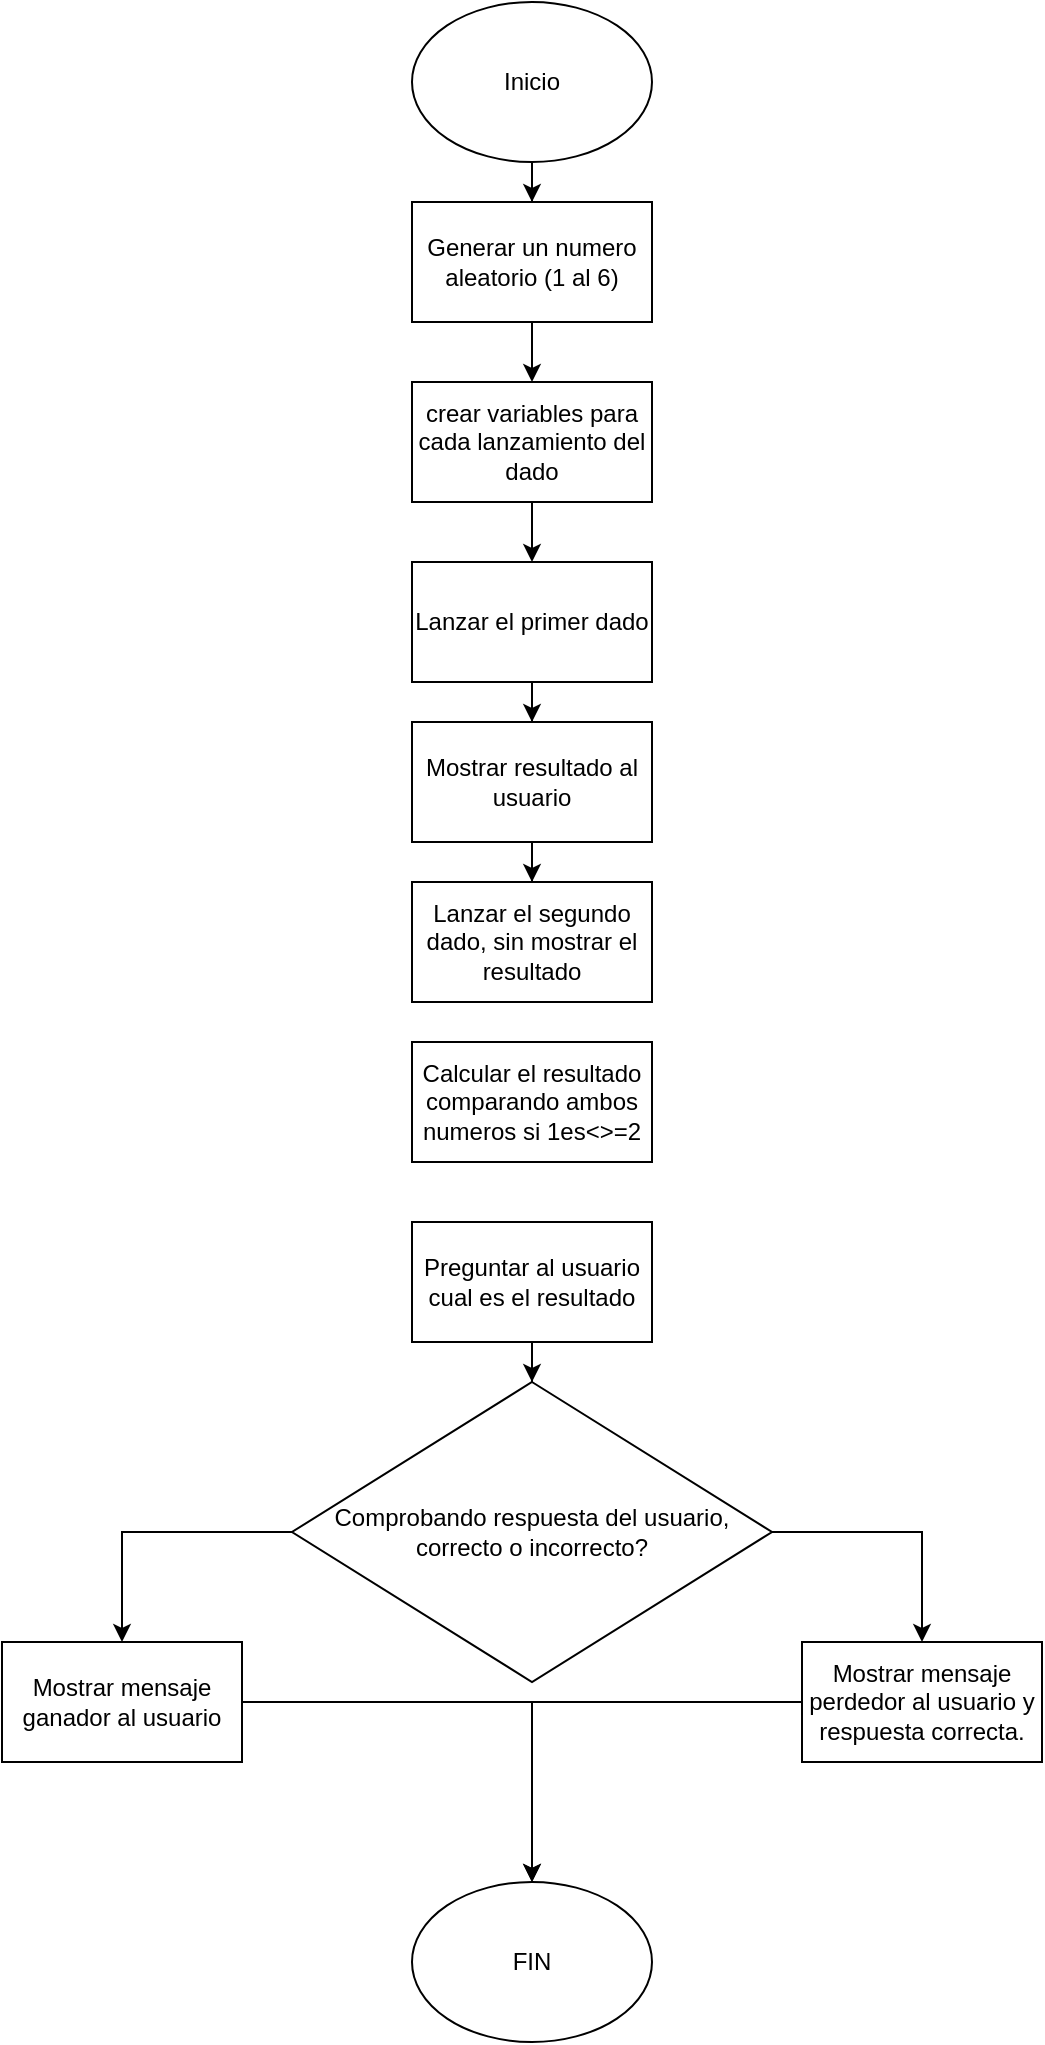 <mxfile version="26.2.8">
  <diagram name="Page-1" id="3uAM3gL5FD7uEbt0OLU6">
    <mxGraphModel dx="1006" dy="2857" grid="1" gridSize="10" guides="1" tooltips="1" connect="1" arrows="1" fold="1" page="1" pageScale="1" pageWidth="850" pageHeight="1100" math="0" shadow="0">
      <root>
        <mxCell id="0" />
        <mxCell id="1" parent="0" />
        <mxCell id="dSDTKzQYNuV-XdGLNCFi-4" value="" style="edgeStyle=orthogonalEdgeStyle;rounded=0;orthogonalLoop=1;jettySize=auto;html=1;" edge="1" parent="1" source="dSDTKzQYNuV-XdGLNCFi-1" target="dSDTKzQYNuV-XdGLNCFi-3">
          <mxGeometry relative="1" as="geometry" />
        </mxCell>
        <mxCell id="dSDTKzQYNuV-XdGLNCFi-1" value="Inicio" style="ellipse;whiteSpace=wrap;html=1;" vertex="1" parent="1">
          <mxGeometry x="365" y="-2180" width="120" height="80" as="geometry" />
        </mxCell>
        <mxCell id="dSDTKzQYNuV-XdGLNCFi-6" value="" style="edgeStyle=orthogonalEdgeStyle;rounded=0;orthogonalLoop=1;jettySize=auto;html=1;" edge="1" parent="1" source="dSDTKzQYNuV-XdGLNCFi-3" target="dSDTKzQYNuV-XdGLNCFi-5">
          <mxGeometry relative="1" as="geometry" />
        </mxCell>
        <mxCell id="dSDTKzQYNuV-XdGLNCFi-3" value="Generar un numero aleatorio (1 al 6)" style="rounded=0;whiteSpace=wrap;html=1;" vertex="1" parent="1">
          <mxGeometry x="365" y="-2080" width="120" height="60" as="geometry" />
        </mxCell>
        <mxCell id="dSDTKzQYNuV-XdGLNCFi-8" value="" style="edgeStyle=orthogonalEdgeStyle;rounded=0;orthogonalLoop=1;jettySize=auto;html=1;" edge="1" parent="1" source="dSDTKzQYNuV-XdGLNCFi-5" target="dSDTKzQYNuV-XdGLNCFi-7">
          <mxGeometry relative="1" as="geometry" />
        </mxCell>
        <mxCell id="dSDTKzQYNuV-XdGLNCFi-5" value="crear variables para cada lanzamiento del dado" style="rounded=0;whiteSpace=wrap;html=1;" vertex="1" parent="1">
          <mxGeometry x="365" y="-1990" width="120" height="60" as="geometry" />
        </mxCell>
        <mxCell id="dSDTKzQYNuV-XdGLNCFi-10" value="" style="edgeStyle=orthogonalEdgeStyle;rounded=0;orthogonalLoop=1;jettySize=auto;html=1;" edge="1" parent="1" source="dSDTKzQYNuV-XdGLNCFi-7" target="dSDTKzQYNuV-XdGLNCFi-9">
          <mxGeometry relative="1" as="geometry" />
        </mxCell>
        <mxCell id="dSDTKzQYNuV-XdGLNCFi-7" value="Lanzar el primer dado" style="rounded=0;whiteSpace=wrap;html=1;" vertex="1" parent="1">
          <mxGeometry x="365" y="-1900" width="120" height="60" as="geometry" />
        </mxCell>
        <mxCell id="dSDTKzQYNuV-XdGLNCFi-12" value="" style="edgeStyle=orthogonalEdgeStyle;rounded=0;orthogonalLoop=1;jettySize=auto;html=1;" edge="1" parent="1" source="dSDTKzQYNuV-XdGLNCFi-9" target="dSDTKzQYNuV-XdGLNCFi-11">
          <mxGeometry relative="1" as="geometry" />
        </mxCell>
        <mxCell id="dSDTKzQYNuV-XdGLNCFi-9" value="Mostrar resultado al usuario" style="rounded=0;whiteSpace=wrap;html=1;" vertex="1" parent="1">
          <mxGeometry x="365" y="-1820" width="120" height="60" as="geometry" />
        </mxCell>
        <mxCell id="dSDTKzQYNuV-XdGLNCFi-11" value="Lanzar el segundo dado, sin mostrar el resultado" style="rounded=0;whiteSpace=wrap;html=1;" vertex="1" parent="1">
          <mxGeometry x="365" y="-1740" width="120" height="60" as="geometry" />
        </mxCell>
        <mxCell id="dSDTKzQYNuV-XdGLNCFi-13" value="Calcular el resultado comparando ambos numeros si 1es&amp;lt;&amp;gt;=2" style="rounded=0;whiteSpace=wrap;html=1;" vertex="1" parent="1">
          <mxGeometry x="365" y="-1660" width="120" height="60" as="geometry" />
        </mxCell>
        <mxCell id="dSDTKzQYNuV-XdGLNCFi-17" value="" style="edgeStyle=orthogonalEdgeStyle;rounded=0;orthogonalLoop=1;jettySize=auto;html=1;" edge="1" parent="1" source="dSDTKzQYNuV-XdGLNCFi-14" target="dSDTKzQYNuV-XdGLNCFi-16">
          <mxGeometry relative="1" as="geometry" />
        </mxCell>
        <mxCell id="dSDTKzQYNuV-XdGLNCFi-14" value="Preguntar al usuario cual es el resultado" style="rounded=0;whiteSpace=wrap;html=1;" vertex="1" parent="1">
          <mxGeometry x="365" y="-1570" width="120" height="60" as="geometry" />
        </mxCell>
        <mxCell id="dSDTKzQYNuV-XdGLNCFi-21" style="edgeStyle=orthogonalEdgeStyle;rounded=0;orthogonalLoop=1;jettySize=auto;html=1;entryX=0.5;entryY=0;entryDx=0;entryDy=0;" edge="1" parent="1" source="dSDTKzQYNuV-XdGLNCFi-16" target="dSDTKzQYNuV-XdGLNCFi-19">
          <mxGeometry relative="1" as="geometry" />
        </mxCell>
        <mxCell id="dSDTKzQYNuV-XdGLNCFi-22" style="edgeStyle=orthogonalEdgeStyle;rounded=0;orthogonalLoop=1;jettySize=auto;html=1;exitX=1;exitY=0.5;exitDx=0;exitDy=0;entryX=0.5;entryY=0;entryDx=0;entryDy=0;" edge="1" parent="1" source="dSDTKzQYNuV-XdGLNCFi-16" target="dSDTKzQYNuV-XdGLNCFi-20">
          <mxGeometry relative="1" as="geometry" />
        </mxCell>
        <mxCell id="dSDTKzQYNuV-XdGLNCFi-16" value="Comprobando respuesta del usuario, correcto o incorrecto?" style="rhombus;whiteSpace=wrap;html=1;" vertex="1" parent="1">
          <mxGeometry x="305" y="-1490" width="240" height="150" as="geometry" />
        </mxCell>
        <mxCell id="dSDTKzQYNuV-XdGLNCFi-24" style="edgeStyle=orthogonalEdgeStyle;rounded=0;orthogonalLoop=1;jettySize=auto;html=1;" edge="1" parent="1" source="dSDTKzQYNuV-XdGLNCFi-19" target="dSDTKzQYNuV-XdGLNCFi-23">
          <mxGeometry relative="1" as="geometry" />
        </mxCell>
        <mxCell id="dSDTKzQYNuV-XdGLNCFi-19" value="Mostrar mensaje ganador al usuario" style="rounded=0;whiteSpace=wrap;html=1;" vertex="1" parent="1">
          <mxGeometry x="160" y="-1360" width="120" height="60" as="geometry" />
        </mxCell>
        <mxCell id="dSDTKzQYNuV-XdGLNCFi-25" style="edgeStyle=orthogonalEdgeStyle;rounded=0;orthogonalLoop=1;jettySize=auto;html=1;entryX=0.5;entryY=0;entryDx=0;entryDy=0;" edge="1" parent="1" source="dSDTKzQYNuV-XdGLNCFi-20" target="dSDTKzQYNuV-XdGLNCFi-23">
          <mxGeometry relative="1" as="geometry" />
        </mxCell>
        <mxCell id="dSDTKzQYNuV-XdGLNCFi-20" value="Mostrar mensaje perdedor al usuario y respuesta correcta." style="rounded=0;whiteSpace=wrap;html=1;" vertex="1" parent="1">
          <mxGeometry x="560" y="-1360" width="120" height="60" as="geometry" />
        </mxCell>
        <mxCell id="dSDTKzQYNuV-XdGLNCFi-23" value="FIN" style="ellipse;whiteSpace=wrap;html=1;" vertex="1" parent="1">
          <mxGeometry x="365" y="-1240" width="120" height="80" as="geometry" />
        </mxCell>
      </root>
    </mxGraphModel>
  </diagram>
</mxfile>
